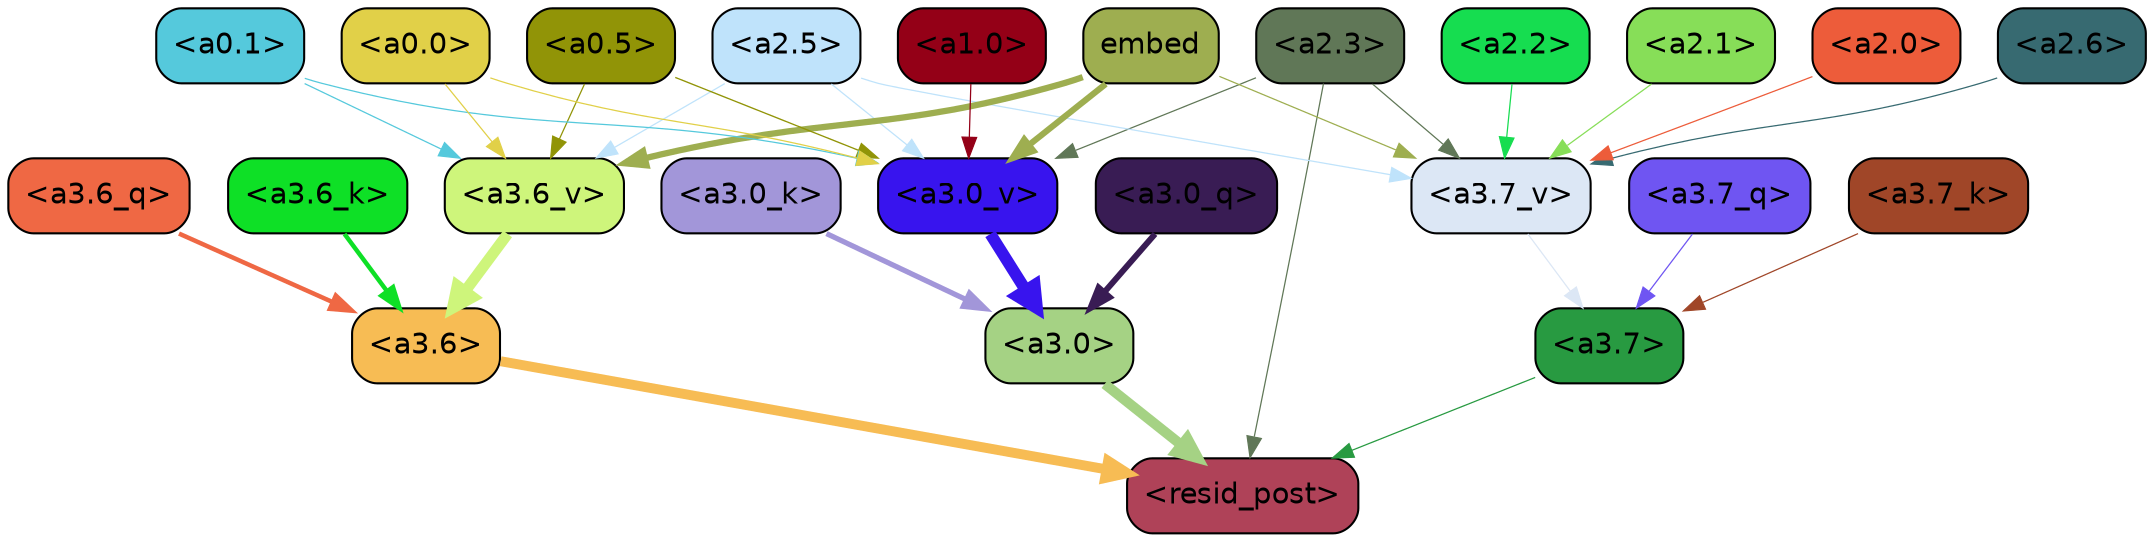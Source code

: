 strict digraph "" {
	graph [bgcolor=transparent,
		layout=dot,
		overlap=false,
		splines=true
	];
	"<a3.7>"	[color=black,
		fillcolor="#289a41",
		fontname=Helvetica,
		shape=box,
		style="filled, rounded"];
	"<resid_post>"	[color=black,
		fillcolor="#af4258",
		fontname=Helvetica,
		shape=box,
		style="filled, rounded"];
	"<a3.7>" -> "<resid_post>"	[color="#289a41",
		penwidth=0.6];
	"<a3.6>"	[color=black,
		fillcolor="#f7bc54",
		fontname=Helvetica,
		shape=box,
		style="filled, rounded"];
	"<a3.6>" -> "<resid_post>"	[color="#f7bc54",
		penwidth=4.753257989883423];
	"<a3.0>"	[color=black,
		fillcolor="#a5d284",
		fontname=Helvetica,
		shape=box,
		style="filled, rounded"];
	"<a3.0>" -> "<resid_post>"	[color="#a5d284",
		penwidth=4.90053927898407];
	"<a2.3>"	[color=black,
		fillcolor="#607757",
		fontname=Helvetica,
		shape=box,
		style="filled, rounded"];
	"<a2.3>" -> "<resid_post>"	[color="#607757",
		penwidth=0.6];
	"<a3.7_v>"	[color=black,
		fillcolor="#dce7f5",
		fontname=Helvetica,
		shape=box,
		style="filled, rounded"];
	"<a2.3>" -> "<a3.7_v>"	[color="#607757",
		penwidth=0.6];
	"<a3.0_v>"	[color=black,
		fillcolor="#3814ee",
		fontname=Helvetica,
		shape=box,
		style="filled, rounded"];
	"<a2.3>" -> "<a3.0_v>"	[color="#607757",
		penwidth=0.6];
	"<a3.7_q>"	[color=black,
		fillcolor="#6f55f2",
		fontname=Helvetica,
		shape=box,
		style="filled, rounded"];
	"<a3.7_q>" -> "<a3.7>"	[color="#6f55f2",
		penwidth=0.6];
	"<a3.6_q>"	[color=black,
		fillcolor="#ef6844",
		fontname=Helvetica,
		shape=box,
		style="filled, rounded"];
	"<a3.6_q>" -> "<a3.6>"	[color="#ef6844",
		penwidth=2.160832464694977];
	"<a3.0_q>"	[color=black,
		fillcolor="#391c54",
		fontname=Helvetica,
		shape=box,
		style="filled, rounded"];
	"<a3.0_q>" -> "<a3.0>"	[color="#391c54",
		penwidth=2.870753765106201];
	"<a3.7_k>"	[color=black,
		fillcolor="#a04628",
		fontname=Helvetica,
		shape=box,
		style="filled, rounded"];
	"<a3.7_k>" -> "<a3.7>"	[color="#a04628",
		penwidth=0.6];
	"<a3.6_k>"	[color=black,
		fillcolor="#0ee026",
		fontname=Helvetica,
		shape=box,
		style="filled, rounded"];
	"<a3.6_k>" -> "<a3.6>"	[color="#0ee026",
		penwidth=2.13908451795578];
	"<a3.0_k>"	[color=black,
		fillcolor="#a296d9",
		fontname=Helvetica,
		shape=box,
		style="filled, rounded"];
	"<a3.0_k>" -> "<a3.0>"	[color="#a296d9",
		penwidth=2.520303964614868];
	"<a3.7_v>" -> "<a3.7>"	[color="#dce7f5",
		penwidth=0.6];
	"<a3.6_v>"	[color=black,
		fillcolor="#cef57b",
		fontname=Helvetica,
		shape=box,
		style="filled, rounded"];
	"<a3.6_v>" -> "<a3.6>"	[color="#cef57b",
		penwidth=5.297133803367615];
	"<a3.0_v>" -> "<a3.0>"	[color="#3814ee",
		penwidth=5.680712580680847];
	"<a2.6>"	[color=black,
		fillcolor="#376a71",
		fontname=Helvetica,
		shape=box,
		style="filled, rounded"];
	"<a2.6>" -> "<a3.7_v>"	[color="#376a71",
		penwidth=0.6];
	"<a2.5>"	[color=black,
		fillcolor="#bfe3fb",
		fontname=Helvetica,
		shape=box,
		style="filled, rounded"];
	"<a2.5>" -> "<a3.7_v>"	[color="#bfe3fb",
		penwidth=0.6];
	"<a2.5>" -> "<a3.6_v>"	[color="#bfe3fb",
		penwidth=0.6];
	"<a2.5>" -> "<a3.0_v>"	[color="#bfe3fb",
		penwidth=0.6];
	"<a2.2>"	[color=black,
		fillcolor="#16dd50",
		fontname=Helvetica,
		shape=box,
		style="filled, rounded"];
	"<a2.2>" -> "<a3.7_v>"	[color="#16dd50",
		penwidth=0.6];
	"<a2.1>"	[color=black,
		fillcolor="#87de58",
		fontname=Helvetica,
		shape=box,
		style="filled, rounded"];
	"<a2.1>" -> "<a3.7_v>"	[color="#87de58",
		penwidth=0.6];
	"<a2.0>"	[color=black,
		fillcolor="#ed5c3a",
		fontname=Helvetica,
		shape=box,
		style="filled, rounded"];
	"<a2.0>" -> "<a3.7_v>"	[color="#ed5c3a",
		penwidth=0.6];
	embed	[color=black,
		fillcolor="#9eae50",
		fontname=Helvetica,
		shape=box,
		style="filled, rounded"];
	embed -> "<a3.7_v>"	[color="#9eae50",
		penwidth=0.6];
	embed -> "<a3.6_v>"	[color="#9eae50",
		penwidth=3.0186105966567993];
	embed -> "<a3.0_v>"	[color="#9eae50",
		penwidth=2.969020187854767];
	"<a0.5>"	[color=black,
		fillcolor="#919407",
		fontname=Helvetica,
		shape=box,
		style="filled, rounded"];
	"<a0.5>" -> "<a3.6_v>"	[color="#919407",
		penwidth=0.6];
	"<a0.5>" -> "<a3.0_v>"	[color="#919407",
		penwidth=0.6409564018249512];
	"<a0.1>"	[color=black,
		fillcolor="#55c9dc",
		fontname=Helvetica,
		shape=box,
		style="filled, rounded"];
	"<a0.1>" -> "<a3.6_v>"	[color="#55c9dc",
		penwidth=0.6];
	"<a0.1>" -> "<a3.0_v>"	[color="#55c9dc",
		penwidth=0.6];
	"<a0.0>"	[color=black,
		fillcolor="#e1d048",
		fontname=Helvetica,
		shape=box,
		style="filled, rounded"];
	"<a0.0>" -> "<a3.6_v>"	[color="#e1d048",
		penwidth=0.6];
	"<a0.0>" -> "<a3.0_v>"	[color="#e1d048",
		penwidth=0.6];
	"<a1.0>"	[color=black,
		fillcolor="#940017",
		fontname=Helvetica,
		shape=box,
		style="filled, rounded"];
	"<a1.0>" -> "<a3.0_v>"	[color="#940017",
		penwidth=0.6];
}
